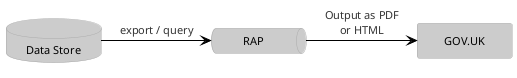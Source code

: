 @startuml
!theme reddress-lightorange
skinparam defaultTextAlignment center
skinparam minClassWidth 75
database datastore [
    Data Store
]
queue rap [
  RAP
]
rectangle gov_uk [
  GOV.UK
]
datastore -> rap : export / query
rap -> gov_uk : Output as PDF\nor HTML
@enduml